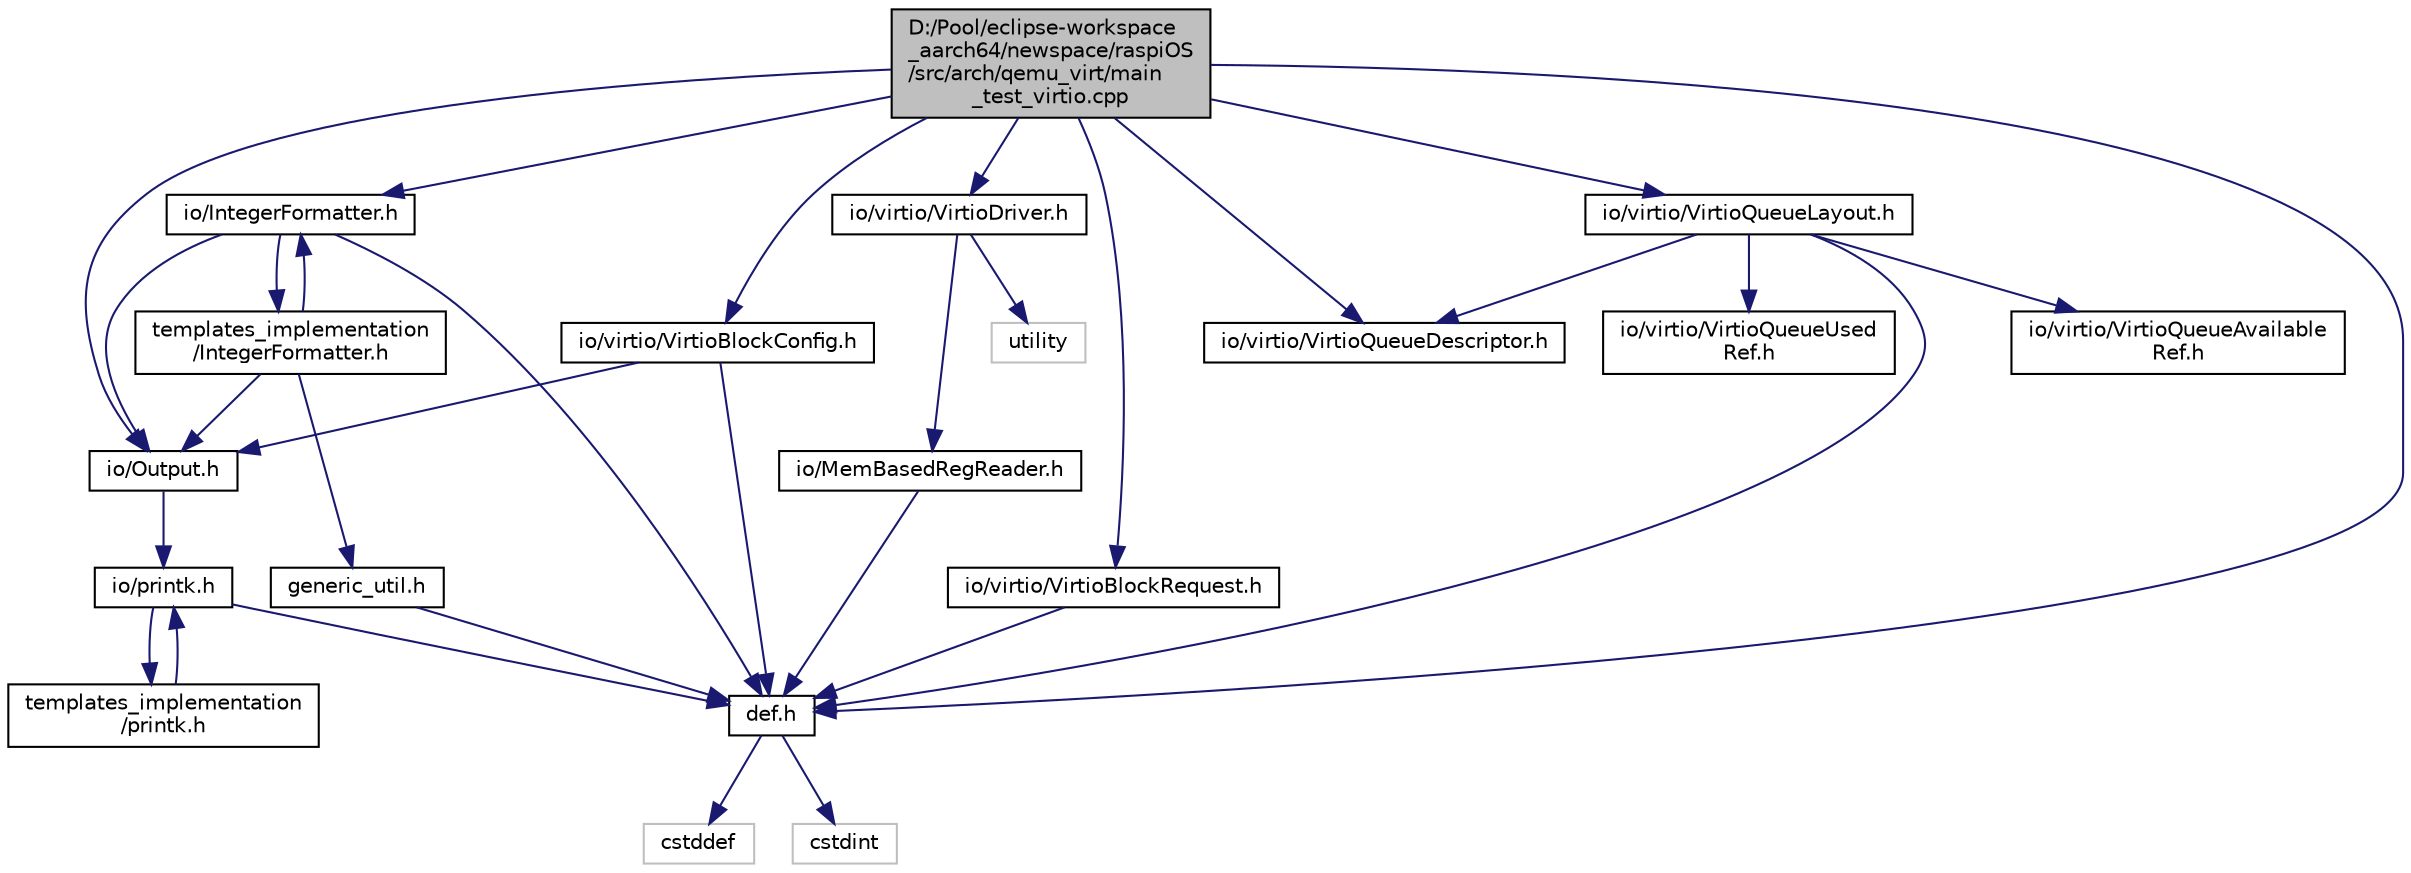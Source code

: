 digraph "D:/Pool/eclipse-workspace_aarch64/newspace/raspiOS/src/arch/qemu_virt/main_test_virtio.cpp"
{
  edge [fontname="Helvetica",fontsize="10",labelfontname="Helvetica",labelfontsize="10"];
  node [fontname="Helvetica",fontsize="10",shape=record];
  Node3074 [label="D:/Pool/eclipse-workspace\l_aarch64/newspace/raspiOS\l/src/arch/qemu_virt/main\l_test_virtio.cpp",height=0.2,width=0.4,color="black", fillcolor="grey75", style="filled", fontcolor="black"];
  Node3074 -> Node3075 [color="midnightblue",fontsize="10",style="solid",fontname="Helvetica"];
  Node3075 [label="def.h",height=0.2,width=0.4,color="black", fillcolor="white", style="filled",URL="$d4/da4/def_8h.html"];
  Node3075 -> Node3076 [color="midnightblue",fontsize="10",style="solid",fontname="Helvetica"];
  Node3076 [label="cstddef",height=0.2,width=0.4,color="grey75", fillcolor="white", style="filled"];
  Node3075 -> Node3077 [color="midnightblue",fontsize="10",style="solid",fontname="Helvetica"];
  Node3077 [label="cstdint",height=0.2,width=0.4,color="grey75", fillcolor="white", style="filled"];
  Node3074 -> Node3078 [color="midnightblue",fontsize="10",style="solid",fontname="Helvetica"];
  Node3078 [label="io/Output.h",height=0.2,width=0.4,color="black", fillcolor="white", style="filled",URL="$d6/d77/_output_8h.html"];
  Node3078 -> Node3079 [color="midnightblue",fontsize="10",style="solid",fontname="Helvetica"];
  Node3079 [label="io/printk.h",height=0.2,width=0.4,color="black", fillcolor="white", style="filled",URL="$dd/d17/io_2printk_8h.html"];
  Node3079 -> Node3075 [color="midnightblue",fontsize="10",style="solid",fontname="Helvetica"];
  Node3079 -> Node3080 [color="midnightblue",fontsize="10",style="solid",fontname="Helvetica"];
  Node3080 [label="templates_implementation\l/printk.h",height=0.2,width=0.4,color="black", fillcolor="white", style="filled",URL="$d7/d95/templates__implementation_2printk_8h.html"];
  Node3080 -> Node3079 [color="midnightblue",fontsize="10",style="solid",fontname="Helvetica"];
  Node3074 -> Node3081 [color="midnightblue",fontsize="10",style="solid",fontname="Helvetica"];
  Node3081 [label="io/virtio/VirtioDriver.h",height=0.2,width=0.4,color="black", fillcolor="white", style="filled",URL="$d4/dd7/_virtio_driver_8h.html"];
  Node3081 -> Node3082 [color="midnightblue",fontsize="10",style="solid",fontname="Helvetica"];
  Node3082 [label="io/MemBasedRegReader.h",height=0.2,width=0.4,color="black", fillcolor="white", style="filled",URL="$da/d46/_mem_based_reg_reader_8h.html"];
  Node3082 -> Node3075 [color="midnightblue",fontsize="10",style="solid",fontname="Helvetica"];
  Node3081 -> Node3083 [color="midnightblue",fontsize="10",style="solid",fontname="Helvetica"];
  Node3083 [label="utility",height=0.2,width=0.4,color="grey75", fillcolor="white", style="filled"];
  Node3074 -> Node3084 [color="midnightblue",fontsize="10",style="solid",fontname="Helvetica"];
  Node3084 [label="io/IntegerFormatter.h",height=0.2,width=0.4,color="black", fillcolor="white", style="filled",URL="$d5/d7b/io_2_integer_formatter_8h.html"];
  Node3084 -> Node3075 [color="midnightblue",fontsize="10",style="solid",fontname="Helvetica"];
  Node3084 -> Node3078 [color="midnightblue",fontsize="10",style="solid",fontname="Helvetica"];
  Node3084 -> Node3085 [color="midnightblue",fontsize="10",style="solid",fontname="Helvetica"];
  Node3085 [label="templates_implementation\l/IntegerFormatter.h",height=0.2,width=0.4,color="black", fillcolor="white", style="filled",URL="$dc/d84/templates__implementation_2_integer_formatter_8h.html"];
  Node3085 -> Node3084 [color="midnightblue",fontsize="10",style="solid",fontname="Helvetica"];
  Node3085 -> Node3086 [color="midnightblue",fontsize="10",style="solid",fontname="Helvetica"];
  Node3086 [label="generic_util.h",height=0.2,width=0.4,color="black", fillcolor="white", style="filled",URL="$d6/d93/generic__util_8h.html"];
  Node3086 -> Node3075 [color="midnightblue",fontsize="10",style="solid",fontname="Helvetica"];
  Node3085 -> Node3078 [color="midnightblue",fontsize="10",style="solid",fontname="Helvetica"];
  Node3074 -> Node3087 [color="midnightblue",fontsize="10",style="solid",fontname="Helvetica"];
  Node3087 [label="io/virtio/VirtioBlockConfig.h",height=0.2,width=0.4,color="black", fillcolor="white", style="filled",URL="$d8/d89/_virtio_block_config_8h.html"];
  Node3087 -> Node3075 [color="midnightblue",fontsize="10",style="solid",fontname="Helvetica"];
  Node3087 -> Node3078 [color="midnightblue",fontsize="10",style="solid",fontname="Helvetica"];
  Node3074 -> Node3088 [color="midnightblue",fontsize="10",style="solid",fontname="Helvetica"];
  Node3088 [label="io/virtio/VirtioQueueDescriptor.h",height=0.2,width=0.4,color="black", fillcolor="white", style="filled",URL="$d9/de0/_virtio_queue_descriptor_8h.html"];
  Node3074 -> Node3089 [color="midnightblue",fontsize="10",style="solid",fontname="Helvetica"];
  Node3089 [label="io/virtio/VirtioQueueLayout.h",height=0.2,width=0.4,color="black", fillcolor="white", style="filled",URL="$dc/d78/_virtio_queue_layout_8h.html"];
  Node3089 -> Node3075 [color="midnightblue",fontsize="10",style="solid",fontname="Helvetica"];
  Node3089 -> Node3088 [color="midnightblue",fontsize="10",style="solid",fontname="Helvetica"];
  Node3089 -> Node3090 [color="midnightblue",fontsize="10",style="solid",fontname="Helvetica"];
  Node3090 [label="io/virtio/VirtioQueueAvailable\lRef.h",height=0.2,width=0.4,color="black", fillcolor="white", style="filled",URL="$da/da7/_virtio_queue_available_ref_8h.html"];
  Node3089 -> Node3091 [color="midnightblue",fontsize="10",style="solid",fontname="Helvetica"];
  Node3091 [label="io/virtio/VirtioQueueUsed\lRef.h",height=0.2,width=0.4,color="black", fillcolor="white", style="filled",URL="$d4/de1/_virtio_queue_used_ref_8h.html"];
  Node3074 -> Node3092 [color="midnightblue",fontsize="10",style="solid",fontname="Helvetica"];
  Node3092 [label="io/virtio/VirtioBlockRequest.h",height=0.2,width=0.4,color="black", fillcolor="white", style="filled",URL="$d2/d32/_virtio_block_request_8h.html"];
  Node3092 -> Node3075 [color="midnightblue",fontsize="10",style="solid",fontname="Helvetica"];
}
